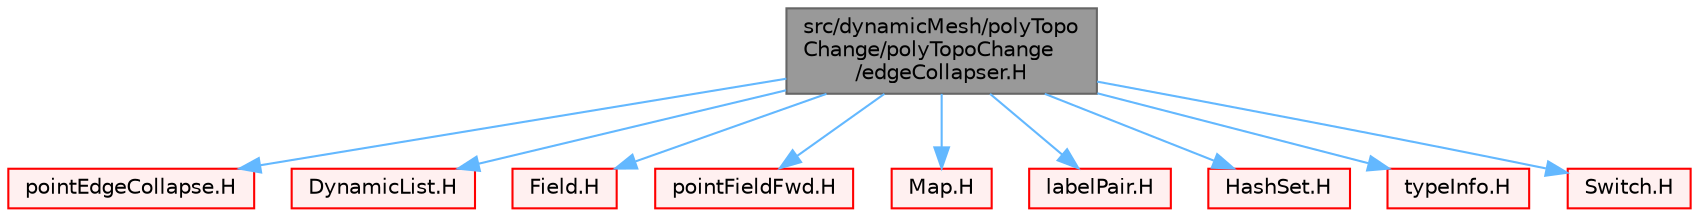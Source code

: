 digraph "src/dynamicMesh/polyTopoChange/polyTopoChange/edgeCollapser.H"
{
 // LATEX_PDF_SIZE
  bgcolor="transparent";
  edge [fontname=Helvetica,fontsize=10,labelfontname=Helvetica,labelfontsize=10];
  node [fontname=Helvetica,fontsize=10,shape=box,height=0.2,width=0.4];
  Node1 [id="Node000001",label="src/dynamicMesh/polyTopo\lChange/polyTopoChange\l/edgeCollapser.H",height=0.2,width=0.4,color="gray40", fillcolor="grey60", style="filled", fontcolor="black",tooltip=" "];
  Node1 -> Node2 [id="edge1_Node000001_Node000002",color="steelblue1",style="solid",tooltip=" "];
  Node2 [id="Node000002",label="pointEdgeCollapse.H",height=0.2,width=0.4,color="red", fillcolor="#FFF0F0", style="filled",URL="$pointEdgeCollapse_8H.html",tooltip=" "];
  Node1 -> Node177 [id="edge2_Node000001_Node000177",color="steelblue1",style="solid",tooltip=" "];
  Node177 [id="Node000177",label="DynamicList.H",height=0.2,width=0.4,color="red", fillcolor="#FFF0F0", style="filled",URL="$DynamicList_8H.html",tooltip=" "];
  Node1 -> Node197 [id="edge3_Node000001_Node000197",color="steelblue1",style="solid",tooltip=" "];
  Node197 [id="Node000197",label="Field.H",height=0.2,width=0.4,color="red", fillcolor="#FFF0F0", style="filled",URL="$Field_8H.html",tooltip=" "];
  Node1 -> Node222 [id="edge4_Node000001_Node000222",color="steelblue1",style="solid",tooltip=" "];
  Node222 [id="Node000222",label="pointFieldFwd.H",height=0.2,width=0.4,color="red", fillcolor="#FFF0F0", style="filled",URL="$pointFieldFwd_8H.html",tooltip=" "];
  Node1 -> Node205 [id="edge5_Node000001_Node000205",color="steelblue1",style="solid",tooltip=" "];
  Node205 [id="Node000205",label="Map.H",height=0.2,width=0.4,color="red", fillcolor="#FFF0F0", style="filled",URL="$Map_8H.html",tooltip=" "];
  Node1 -> Node181 [id="edge6_Node000001_Node000181",color="steelblue1",style="solid",tooltip=" "];
  Node181 [id="Node000181",label="labelPair.H",height=0.2,width=0.4,color="red", fillcolor="#FFF0F0", style="filled",URL="$labelPair_8H.html",tooltip=" "];
  Node1 -> Node112 [id="edge7_Node000001_Node000112",color="steelblue1",style="solid",tooltip=" "];
  Node112 [id="Node000112",label="HashSet.H",height=0.2,width=0.4,color="red", fillcolor="#FFF0F0", style="filled",URL="$HashSet_8H.html",tooltip=" "];
  Node1 -> Node136 [id="edge8_Node000001_Node000136",color="steelblue1",style="solid",tooltip=" "];
  Node136 [id="Node000136",label="typeInfo.H",height=0.2,width=0.4,color="red", fillcolor="#FFF0F0", style="filled",URL="$typeInfo_8H.html",tooltip=" "];
  Node1 -> Node283 [id="edge9_Node000001_Node000283",color="steelblue1",style="solid",tooltip=" "];
  Node283 [id="Node000283",label="Switch.H",height=0.2,width=0.4,color="red", fillcolor="#FFF0F0", style="filled",URL="$Switch_8H.html",tooltip=" "];
}
